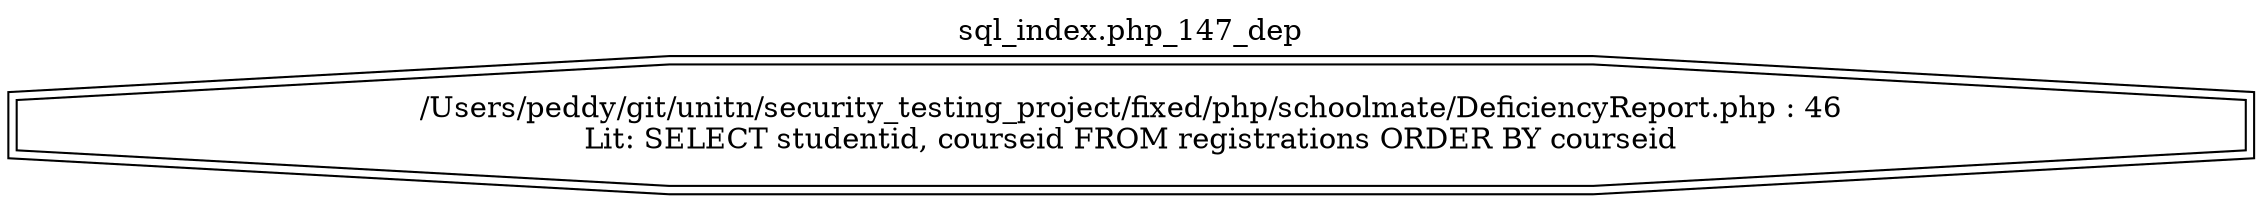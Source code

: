 digraph cfg {
  label="sql_index.php_147_dep";
  labelloc=t;
  n1 [shape=doubleoctagon, label="/Users/peddy/git/unitn/security_testing_project/fixed/php/schoolmate/DeficiencyReport.php : 46\nLit: SELECT studentid, courseid FROM registrations ORDER BY courseid\n"];
}
